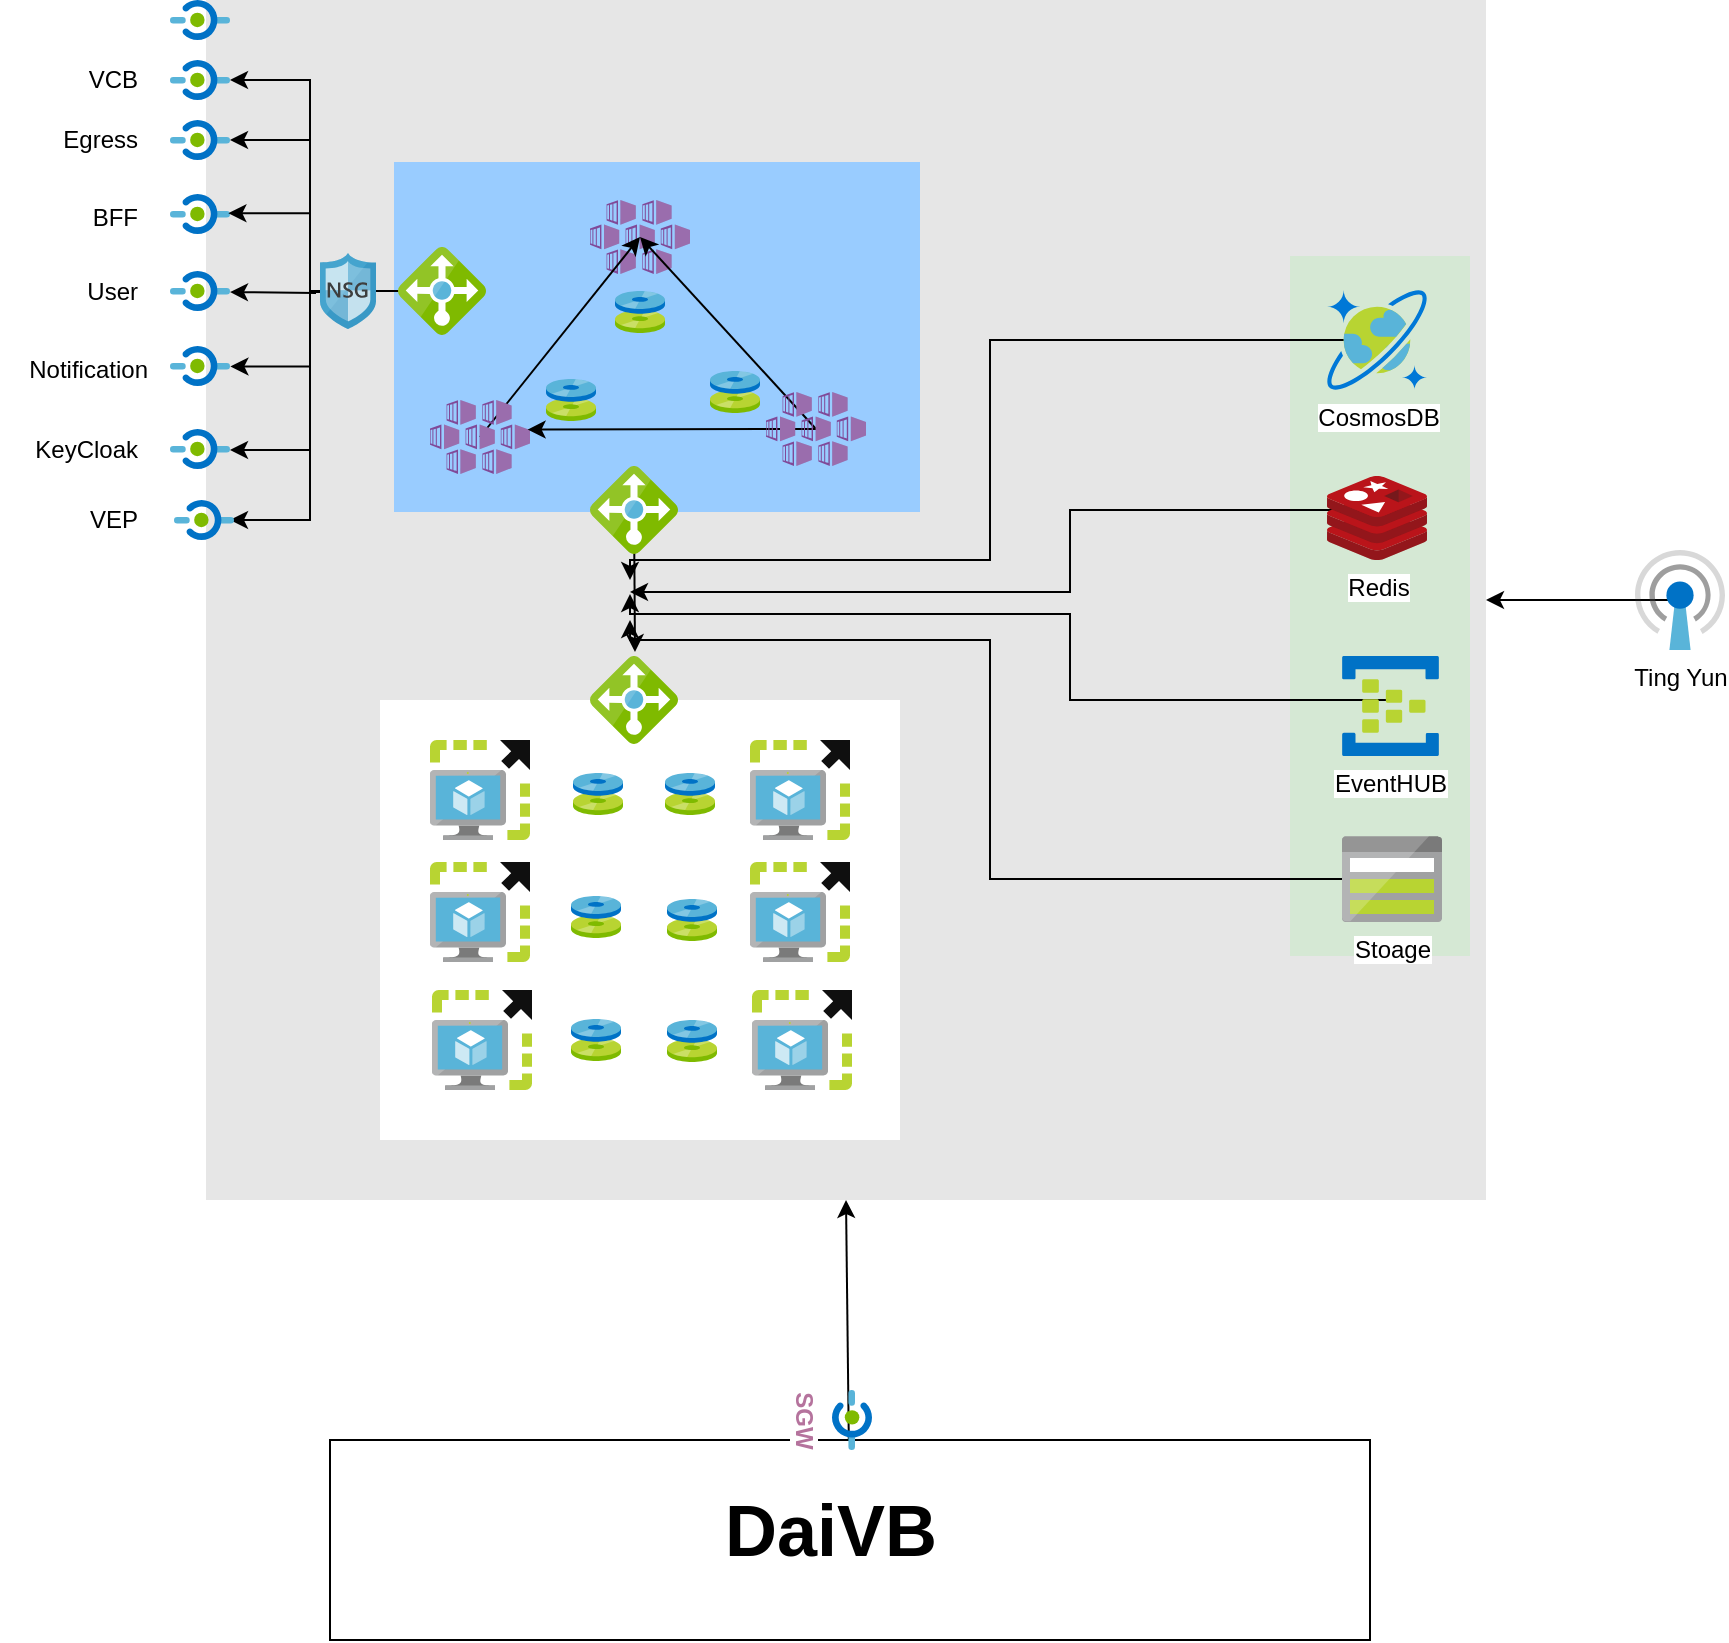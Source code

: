 <mxfile version="10.6.3" type="github"><diagram id="lR3Pl3l1HXeH8asL7zEE" name="Page-1"><mxGraphModel dx="1860" dy="538" grid="1" gridSize="10" guides="1" tooltips="1" connect="1" arrows="1" fold="1" page="1" pageScale="1" pageWidth="850" pageHeight="1100" math="0" shadow="0"><root><mxCell id="0"/><mxCell id="1" parent="0"/><mxCell id="gti2LxgYE20AVq9pcs30-89" value="" style="whiteSpace=wrap;html=1;strokeColor=none;fillColor=#E6E6E6;" vertex="1" parent="1"><mxGeometry x="78" y="40" width="640" height="600" as="geometry"/></mxCell><mxCell id="gti2LxgYE20AVq9pcs30-106" value="" style="whiteSpace=wrap;html=1;strokeColor=none;fillColor=#D5E8D4;" vertex="1" parent="1"><mxGeometry x="620" y="168" width="90" height="350" as="geometry"/></mxCell><mxCell id="gti2LxgYE20AVq9pcs30-66" value="" style="whiteSpace=wrap;html=1;strokeColor=none;" vertex="1" parent="1"><mxGeometry x="165" y="390" width="260" height="220" as="geometry"/></mxCell><mxCell id="gti2LxgYE20AVq9pcs30-57" value="" style="whiteSpace=wrap;html=1;strokeColor=none;fillColor=#99CCFF;" vertex="1" parent="1"><mxGeometry x="172" y="121" width="263" height="175" as="geometry"/></mxCell><mxCell id="gti2LxgYE20AVq9pcs30-1" value="" style="aspect=fixed;html=1;perimeter=none;align=center;shadow=0;dashed=0;image;fontSize=12;image=img/lib/mscae/Container_Service.svg;" vertex="1" parent="1"><mxGeometry x="270" y="140" width="50" height="37" as="geometry"/></mxCell><mxCell id="gti2LxgYE20AVq9pcs30-18" style="rounded=0;orthogonalLoop=1;jettySize=auto;html=1;" edge="1" parent="1" source="gti2LxgYE20AVq9pcs30-2" target="gti2LxgYE20AVq9pcs30-1"><mxGeometry relative="1" as="geometry"/></mxCell><mxCell id="gti2LxgYE20AVq9pcs30-2" value="" style="aspect=fixed;html=1;perimeter=none;align=center;shadow=0;dashed=0;image;fontSize=12;image=img/lib/mscae/Container_Service.svg;" vertex="1" parent="1"><mxGeometry x="190" y="240" width="50" height="37" as="geometry"/></mxCell><mxCell id="gti2LxgYE20AVq9pcs30-19" style="edgeStyle=none;rounded=0;orthogonalLoop=1;jettySize=auto;html=1;entryX=0.976;entryY=0.4;entryDx=0;entryDy=0;entryPerimeter=0;" edge="1" parent="1" source="gti2LxgYE20AVq9pcs30-3" target="gti2LxgYE20AVq9pcs30-2"><mxGeometry relative="1" as="geometry"/></mxCell><mxCell id="gti2LxgYE20AVq9pcs30-20" style="edgeStyle=none;rounded=0;orthogonalLoop=1;jettySize=auto;html=1;" edge="1" parent="1" source="gti2LxgYE20AVq9pcs30-3" target="gti2LxgYE20AVq9pcs30-1"><mxGeometry relative="1" as="geometry"/></mxCell><mxCell id="gti2LxgYE20AVq9pcs30-3" value="" style="aspect=fixed;html=1;perimeter=none;align=center;shadow=0;dashed=0;image;fontSize=12;image=img/lib/mscae/Container_Service.svg;" vertex="1" parent="1"><mxGeometry x="358" y="236" width="50" height="37" as="geometry"/></mxCell><mxCell id="gti2LxgYE20AVq9pcs30-158" style="edgeStyle=orthogonalEdgeStyle;rounded=0;orthogonalLoop=1;jettySize=auto;html=1;" edge="1" parent="1"><mxGeometry relative="1" as="geometry"><mxPoint x="290" y="336" as="targetPoint"/><mxPoint x="663.5" y="295" as="sourcePoint"/><Array as="points"><mxPoint x="510" y="295"/><mxPoint x="510" y="336"/></Array></mxGeometry></mxCell><mxCell id="gti2LxgYE20AVq9pcs30-4" value="Redis" style="aspect=fixed;html=1;perimeter=none;align=center;shadow=0;dashed=0;image;fontSize=12;image=img/lib/mscae/Cache_Redis_Product.svg;" vertex="1" parent="1"><mxGeometry x="638.5" y="278" width="50" height="42" as="geometry"/></mxCell><mxCell id="gti2LxgYE20AVq9pcs30-156" style="edgeStyle=orthogonalEdgeStyle;rounded=0;orthogonalLoop=1;jettySize=auto;html=1;" edge="1" parent="1" source="gti2LxgYE20AVq9pcs30-5"><mxGeometry relative="1" as="geometry"><mxPoint x="290" y="330" as="targetPoint"/><Array as="points"><mxPoint x="470" y="210"/><mxPoint x="470" y="320"/><mxPoint x="290" y="320"/></Array></mxGeometry></mxCell><mxCell id="gti2LxgYE20AVq9pcs30-5" value="CosmosDB" style="aspect=fixed;html=1;perimeter=none;align=center;shadow=0;dashed=0;image;fontSize=12;image=img/lib/mscae/CosmosDB.svg;" vertex="1" parent="1"><mxGeometry x="638.5" y="185" width="50" height="50" as="geometry"/></mxCell><mxCell id="gti2LxgYE20AVq9pcs30-160" style="edgeStyle=orthogonalEdgeStyle;rounded=0;orthogonalLoop=1;jettySize=auto;html=1;" edge="1" parent="1"><mxGeometry relative="1" as="geometry"><mxPoint x="290" y="337" as="targetPoint"/><mxPoint x="670.25" y="390" as="sourcePoint"/><Array as="points"><mxPoint x="510" y="390"/><mxPoint x="510" y="347"/><mxPoint x="290" y="347"/></Array></mxGeometry></mxCell><mxCell id="gti2LxgYE20AVq9pcs30-6" value="EventHUB" style="aspect=fixed;html=1;perimeter=none;align=center;shadow=0;dashed=0;image;fontSize=12;image=img/lib/mscae/Event_Hubs.svg;" vertex="1" parent="1"><mxGeometry x="646" y="368" width="48.5" height="50" as="geometry"/></mxCell><mxCell id="gti2LxgYE20AVq9pcs30-8" value="" style="aspect=fixed;html=1;perimeter=none;align=center;shadow=0;dashed=0;image;fontSize=12;image=img/lib/mscae/VMScale.svg;" vertex="1" parent="1"><mxGeometry x="190" y="410" width="50" height="50" as="geometry"/></mxCell><mxCell id="gti2LxgYE20AVq9pcs30-9" value="" style="aspect=fixed;html=1;perimeter=none;align=center;shadow=0;dashed=0;image;fontSize=12;image=img/lib/mscae/VMScale.svg;" vertex="1" parent="1"><mxGeometry x="350" y="410" width="50" height="50" as="geometry"/></mxCell><mxCell id="gti2LxgYE20AVq9pcs30-10" value="" style="aspect=fixed;html=1;perimeter=none;align=center;shadow=0;dashed=0;image;fontSize=12;image=img/lib/mscae/VMScale.svg;" vertex="1" parent="1"><mxGeometry x="190" y="471" width="50" height="50" as="geometry"/></mxCell><mxCell id="gti2LxgYE20AVq9pcs30-11" value="" style="aspect=fixed;html=1;perimeter=none;align=center;shadow=0;dashed=0;image;fontSize=12;image=img/lib/mscae/VMScale.svg;" vertex="1" parent="1"><mxGeometry x="350" y="471" width="50" height="50" as="geometry"/></mxCell><mxCell id="gti2LxgYE20AVq9pcs30-12" value="" style="aspect=fixed;html=1;perimeter=none;align=center;shadow=0;dashed=0;image;fontSize=12;image=img/lib/mscae/VMScale.svg;" vertex="1" parent="1"><mxGeometry x="191" y="535" width="50" height="50" as="geometry"/></mxCell><mxCell id="gti2LxgYE20AVq9pcs30-13" value="" style="aspect=fixed;html=1;perimeter=none;align=center;shadow=0;dashed=0;image;fontSize=12;image=img/lib/mscae/VMScale.svg;" vertex="1" parent="1"><mxGeometry x="351" y="535" width="50" height="50" as="geometry"/></mxCell><mxCell id="gti2LxgYE20AVq9pcs30-23" value="" style="aspect=fixed;html=1;perimeter=none;align=center;shadow=0;dashed=0;image;fontSize=12;image=img/lib/mscae/HybridConnectionEndpoint.svg;flipV=1;" vertex="1" parent="1"><mxGeometry x="60" y="100" width="30" height="20" as="geometry"/></mxCell><mxCell id="gti2LxgYE20AVq9pcs30-24" value="" style="aspect=fixed;html=1;perimeter=none;align=center;shadow=0;dashed=0;image;fontSize=12;image=img/lib/mscae/HybridConnectionEndpoint.svg;flipV=1;" vertex="1" parent="1"><mxGeometry x="60" y="137" width="30" height="20" as="geometry"/></mxCell><mxCell id="gti2LxgYE20AVq9pcs30-25" value="" style="aspect=fixed;html=1;perimeter=none;align=center;shadow=0;dashed=0;image;fontSize=12;image=img/lib/mscae/HybridConnectionEndpoint.svg;flipV=1;" vertex="1" parent="1"><mxGeometry x="60" y="254.5" width="30" height="20" as="geometry"/></mxCell><mxCell id="gti2LxgYE20AVq9pcs30-26" value="" style="aspect=fixed;html=1;perimeter=none;align=center;shadow=0;dashed=0;image;fontSize=12;image=img/lib/mscae/HybridConnectionEndpoint.svg;flipV=1;" vertex="1" parent="1"><mxGeometry x="60" y="175.5" width="30" height="20" as="geometry"/></mxCell><mxCell id="gti2LxgYE20AVq9pcs30-27" value="" style="aspect=fixed;html=1;perimeter=none;align=center;shadow=0;dashed=0;image;fontSize=12;image=img/lib/mscae/HybridConnectionEndpoint.svg;flipV=1;" vertex="1" parent="1"><mxGeometry x="60" y="213" width="30" height="20" as="geometry"/></mxCell><mxCell id="gti2LxgYE20AVq9pcs30-48" value="" style="aspect=fixed;html=1;perimeter=none;align=center;shadow=0;dashed=0;image;fontSize=12;image=img/lib/mscae/Discs.svg;" vertex="1" parent="1"><mxGeometry x="307.5" y="426.5" width="25" height="21" as="geometry"/></mxCell><mxCell id="gti2LxgYE20AVq9pcs30-49" style="edgeStyle=elbowEdgeStyle;rounded=0;orthogonalLoop=1;jettySize=auto;html=1;exitX=0.25;exitY=0;exitDx=0;exitDy=0;" edge="1" parent="1" source="gti2LxgYE20AVq9pcs30-48" target="gti2LxgYE20AVq9pcs30-48"><mxGeometry relative="1" as="geometry"/></mxCell><mxCell id="gti2LxgYE20AVq9pcs30-65" style="edgeStyle=elbowEdgeStyle;rounded=0;orthogonalLoop=1;jettySize=auto;html=1;entryX=0.509;entryY=-0.045;entryDx=0;entryDy=0;entryPerimeter=0;" edge="1" parent="1" source="gti2LxgYE20AVq9pcs30-50" target="gti2LxgYE20AVq9pcs30-52"><mxGeometry relative="1" as="geometry"/></mxCell><mxCell id="gti2LxgYE20AVq9pcs30-50" value="" style="aspect=fixed;html=1;perimeter=none;align=center;shadow=0;dashed=0;image;fontSize=12;image=img/lib/mscae/Load_Balancer_feature.svg;" vertex="1" parent="1"><mxGeometry x="270" y="273" width="44" height="44" as="geometry"/></mxCell><mxCell id="gti2LxgYE20AVq9pcs30-52" value="" style="aspect=fixed;html=1;perimeter=none;align=center;shadow=0;dashed=0;image;fontSize=12;image=img/lib/mscae/Load_Balancer_feature.svg;" vertex="1" parent="1"><mxGeometry x="270" y="368" width="44" height="44" as="geometry"/></mxCell><mxCell id="gti2LxgYE20AVq9pcs30-53" style="edgeStyle=elbowEdgeStyle;rounded=0;orthogonalLoop=1;jettySize=auto;html=1;exitX=0.25;exitY=0;exitDx=0;exitDy=0;" edge="1" parent="1" source="gti2LxgYE20AVq9pcs30-52" target="gti2LxgYE20AVq9pcs30-52"><mxGeometry relative="1" as="geometry"/></mxCell><mxCell id="gti2LxgYE20AVq9pcs30-86" style="edgeStyle=orthogonalEdgeStyle;rounded=0;orthogonalLoop=1;jettySize=auto;html=1;" edge="1" parent="1" source="gti2LxgYE20AVq9pcs30-54"><mxGeometry relative="1" as="geometry"><mxPoint x="90" y="186" as="targetPoint"/></mxGeometry></mxCell><mxCell id="gti2LxgYE20AVq9pcs30-87" style="edgeStyle=orthogonalEdgeStyle;rounded=0;orthogonalLoop=1;jettySize=auto;html=1;entryX=0.973;entryY=0.52;entryDx=0;entryDy=0;entryPerimeter=0;" edge="1" parent="1" source="gti2LxgYE20AVq9pcs30-54" target="gti2LxgYE20AVq9pcs30-24"><mxGeometry relative="1" as="geometry"><Array as="points"><mxPoint x="130" y="186"/><mxPoint x="130" y="147"/></Array></mxGeometry></mxCell><mxCell id="gti2LxgYE20AVq9pcs30-139" style="edgeStyle=orthogonalEdgeStyle;rounded=0;orthogonalLoop=1;jettySize=auto;html=1;entryX=1.007;entryY=0.49;entryDx=0;entryDy=0;entryPerimeter=0;" edge="1" parent="1" target="gti2LxgYE20AVq9pcs30-27"><mxGeometry relative="1" as="geometry"><mxPoint x="120" y="210" as="targetPoint"/><mxPoint x="150" y="186" as="sourcePoint"/><Array as="points"><mxPoint x="130" y="186"/><mxPoint x="130" y="223"/></Array></mxGeometry></mxCell><mxCell id="gti2LxgYE20AVq9pcs30-140" style="edgeStyle=orthogonalEdgeStyle;rounded=0;orthogonalLoop=1;jettySize=auto;html=1;" edge="1" parent="1" source="gti2LxgYE20AVq9pcs30-54"><mxGeometry relative="1" as="geometry"><mxPoint x="90" y="265" as="targetPoint"/><Array as="points"><mxPoint x="130" y="186"/><mxPoint x="130" y="265"/></Array></mxGeometry></mxCell><mxCell id="gti2LxgYE20AVq9pcs30-141" style="edgeStyle=orthogonalEdgeStyle;rounded=0;orthogonalLoop=1;jettySize=auto;html=1;" edge="1" parent="1" source="gti2LxgYE20AVq9pcs30-54"><mxGeometry relative="1" as="geometry"><mxPoint x="90" y="300" as="targetPoint"/><Array as="points"><mxPoint x="130" y="186"/><mxPoint x="130" y="300"/></Array></mxGeometry></mxCell><mxCell id="gti2LxgYE20AVq9pcs30-142" style="edgeStyle=orthogonalEdgeStyle;rounded=0;orthogonalLoop=1;jettySize=auto;html=1;entryX=1;entryY=0.5;entryDx=0;entryDy=0;entryPerimeter=0;" edge="1" parent="1" source="gti2LxgYE20AVq9pcs30-54" target="gti2LxgYE20AVq9pcs30-126"><mxGeometry relative="1" as="geometry"><Array as="points"><mxPoint x="130" y="186"/><mxPoint x="130" y="80"/></Array></mxGeometry></mxCell><mxCell id="gti2LxgYE20AVq9pcs30-151" style="edgeStyle=orthogonalEdgeStyle;rounded=0;orthogonalLoop=1;jettySize=auto;html=1;entryX=1;entryY=0.5;entryDx=0;entryDy=0;entryPerimeter=0;" edge="1" parent="1" source="gti2LxgYE20AVq9pcs30-54" target="gti2LxgYE20AVq9pcs30-23"><mxGeometry relative="1" as="geometry"><Array as="points"><mxPoint x="130" y="186"/><mxPoint x="130" y="110"/></Array></mxGeometry></mxCell><mxCell id="gti2LxgYE20AVq9pcs30-54" value="" style="aspect=fixed;html=1;perimeter=none;align=center;shadow=0;dashed=0;image;fontSize=12;image=img/lib/mscae/Load_Balancer_feature.svg;" vertex="1" parent="1"><mxGeometry x="174" y="163.5" width="44" height="44" as="geometry"/></mxCell><mxCell id="gti2LxgYE20AVq9pcs30-58" style="edgeStyle=elbowEdgeStyle;rounded=0;orthogonalLoop=1;jettySize=auto;html=1;exitX=0.25;exitY=0;exitDx=0;exitDy=0;" edge="1" parent="1" source="gti2LxgYE20AVq9pcs30-54" target="gti2LxgYE20AVq9pcs30-54"><mxGeometry relative="1" as="geometry"/></mxCell><mxCell id="gti2LxgYE20AVq9pcs30-67" value="" style="aspect=fixed;html=1;perimeter=none;align=center;shadow=0;dashed=0;image;fontSize=12;image=img/lib/mscae/Discs.svg;" vertex="1" parent="1"><mxGeometry x="282.5" y="185.5" width="25" height="21" as="geometry"/></mxCell><mxCell id="gti2LxgYE20AVq9pcs30-104" style="edgeStyle=none;rounded=0;orthogonalLoop=1;jettySize=auto;html=1;entryX=0.5;entryY=1;entryDx=0;entryDy=0;" edge="1" parent="1" source="gti2LxgYE20AVq9pcs30-71" target="gti2LxgYE20AVq9pcs30-89"><mxGeometry relative="1" as="geometry"/></mxCell><mxCell id="gti2LxgYE20AVq9pcs30-71" value="" style="whiteSpace=wrap;html=1;" vertex="1" parent="1"><mxGeometry x="140" y="760" width="520" height="100" as="geometry"/></mxCell><mxCell id="gti2LxgYE20AVq9pcs30-73" value="&lt;font style=&quot;font-size: 36px&quot;&gt;&lt;b&gt;DaiVB&lt;/b&gt;&lt;/font&gt;" style="text;html=1;resizable=0;autosize=1;align=center;verticalAlign=middle;points=[];fillColor=none;strokeColor=none;rounded=0;" vertex="1" parent="1"><mxGeometry x="330" y="790" width="120" height="30" as="geometry"/></mxCell><mxCell id="gti2LxgYE20AVq9pcs30-76" value="&lt;b&gt;&lt;font color=&quot;#b5739d&quot;&gt;SGW&lt;/font&gt;&lt;/b&gt;" style="aspect=fixed;html=1;perimeter=none;align=center;shadow=0;dashed=0;image;fontSize=12;image=img/lib/mscae/HybridConnectionEndpoint.svg;flipV=1;rotation=90;" vertex="1" parent="1"><mxGeometry x="386" y="740" width="30" height="20" as="geometry"/></mxCell><mxCell id="gti2LxgYE20AVq9pcs30-90" value="" style="aspect=fixed;html=1;perimeter=none;align=center;shadow=0;dashed=0;image;fontSize=12;image=img/lib/mscae/Discs.svg;" vertex="1" parent="1"><mxGeometry x="261.5" y="426.5" width="25" height="21" as="geometry"/></mxCell><mxCell id="gti2LxgYE20AVq9pcs30-94" value="" style="aspect=fixed;html=1;perimeter=none;align=center;shadow=0;dashed=0;image;fontSize=12;image=img/lib/mscae/Discs.svg;" vertex="1" parent="1"><mxGeometry x="260.5" y="488" width="25" height="21" as="geometry"/></mxCell><mxCell id="gti2LxgYE20AVq9pcs30-95" value="" style="aspect=fixed;html=1;perimeter=none;align=center;shadow=0;dashed=0;image;fontSize=12;image=img/lib/mscae/Discs.svg;" vertex="1" parent="1"><mxGeometry x="260.5" y="549.5" width="25" height="21" as="geometry"/></mxCell><mxCell id="gti2LxgYE20AVq9pcs30-96" value="" style="aspect=fixed;html=1;perimeter=none;align=center;shadow=0;dashed=0;image;fontSize=12;image=img/lib/mscae/Discs.svg;" vertex="1" parent="1"><mxGeometry x="308.5" y="489.5" width="25" height="21" as="geometry"/></mxCell><mxCell id="gti2LxgYE20AVq9pcs30-97" value="" style="aspect=fixed;html=1;perimeter=none;align=center;shadow=0;dashed=0;image;fontSize=12;image=img/lib/mscae/Discs.svg;" vertex="1" parent="1"><mxGeometry x="308.5" y="550" width="25" height="21" as="geometry"/></mxCell><mxCell id="gti2LxgYE20AVq9pcs30-113" value="&lt;div style=&quot;text-align: right&quot;&gt;&lt;span&gt;Egress&lt;/span&gt;&lt;/div&gt;" style="text;html=1;resizable=0;autosize=1;align=right;verticalAlign=middle;points=[];fillColor=none;strokeColor=none;rounded=0;" vertex="1" parent="1"><mxGeometry x="-5" y="100" width="50" height="20" as="geometry"/></mxCell><mxCell id="gti2LxgYE20AVq9pcs30-114" value="&lt;div style=&quot;text-align: right&quot;&gt;&lt;span&gt;BFF&lt;/span&gt;&lt;/div&gt;" style="text;html=1;resizable=0;autosize=1;align=right;verticalAlign=middle;points=[];fillColor=none;strokeColor=none;rounded=0;" vertex="1" parent="1"><mxGeometry x="5" y="138.5" width="40" height="20" as="geometry"/></mxCell><mxCell id="gti2LxgYE20AVq9pcs30-115" value="&lt;div style=&quot;text-align: left&quot;&gt;&lt;span&gt;User&lt;/span&gt;&lt;/div&gt;" style="text;html=1;resizable=0;autosize=1;align=right;verticalAlign=middle;points=[];fillColor=none;strokeColor=none;rounded=0;" vertex="1" parent="1"><mxGeometry x="5" y="175.5" width="40" height="20" as="geometry"/></mxCell><mxCell id="gti2LxgYE20AVq9pcs30-116" value="&lt;div style=&quot;text-align: left&quot;&gt;&lt;span&gt;Notification&lt;/span&gt;&lt;/div&gt;" style="text;html=1;resizable=0;autosize=1;align=right;verticalAlign=middle;points=[];fillColor=none;strokeColor=none;rounded=0;" vertex="1" parent="1"><mxGeometry x="-20" y="215" width="70" height="20" as="geometry"/></mxCell><mxCell id="gti2LxgYE20AVq9pcs30-117" value="&lt;div style=&quot;text-align: left&quot;&gt;&lt;span&gt;KeyCloak&lt;/span&gt;&lt;/div&gt;" style="text;html=1;resizable=0;autosize=1;align=right;verticalAlign=middle;points=[];fillColor=none;strokeColor=none;rounded=0;" vertex="1" parent="1"><mxGeometry x="-25" y="254.5" width="70" height="20" as="geometry"/></mxCell><mxCell id="gti2LxgYE20AVq9pcs30-118" value="" style="aspect=fixed;html=1;perimeter=none;align=center;shadow=0;dashed=0;image;fontSize=12;image=img/lib/mscae/HybridConnectionEndpoint.svg;flipV=1;resizable=0;" vertex="1" parent="1"><mxGeometry x="62" y="290" width="30" height="20" as="geometry"/></mxCell><mxCell id="gti2LxgYE20AVq9pcs30-125" value="" style="aspect=fixed;html=1;perimeter=none;align=center;shadow=0;dashed=0;image;fontSize=12;image=img/lib/mscae/HybridConnectionEndpoint.svg;flipV=1;" vertex="1" parent="1"><mxGeometry x="60" y="40" width="30" height="20" as="geometry"/></mxCell><mxCell id="gti2LxgYE20AVq9pcs30-126" value="" style="aspect=fixed;html=1;perimeter=none;align=center;shadow=0;dashed=0;image;fontSize=12;image=img/lib/mscae/HybridConnectionEndpoint.svg;flipV=1;" vertex="1" parent="1"><mxGeometry x="60" y="70" width="30" height="20" as="geometry"/></mxCell><mxCell id="gti2LxgYE20AVq9pcs30-132" value="&lt;div style=&quot;text-align: right&quot;&gt;&lt;span&gt;VCB&lt;/span&gt;&lt;/div&gt;" style="text;html=1;resizable=0;autosize=1;align=right;verticalAlign=middle;points=[];fillColor=none;strokeColor=none;rounded=0;" vertex="1" parent="1"><mxGeometry x="5" y="70" width="40" height="20" as="geometry"/></mxCell><mxCell id="gti2LxgYE20AVq9pcs30-134" value="&lt;div style=&quot;text-align: right&quot;&gt;&lt;span&gt;VEP&lt;/span&gt;&lt;/div&gt;" style="text;html=1;resizable=0;autosize=1;align=right;verticalAlign=middle;points=[];fillColor=none;strokeColor=none;rounded=0;" vertex="1" parent="1"><mxGeometry x="5" y="290" width="40" height="20" as="geometry"/></mxCell><mxCell id="gti2LxgYE20AVq9pcs30-145" value="" style="aspect=fixed;html=1;perimeter=none;align=center;shadow=0;dashed=0;image;fontSize=12;image=img/lib/mscae/Discs.svg;" vertex="1" parent="1"><mxGeometry x="248" y="229.5" width="25" height="21" as="geometry"/></mxCell><mxCell id="gti2LxgYE20AVq9pcs30-146" value="" style="aspect=fixed;html=1;perimeter=none;align=center;shadow=0;dashed=0;image;fontSize=12;image=img/lib/mscae/Discs.svg;" vertex="1" parent="1"><mxGeometry x="330" y="225.5" width="25" height="21" as="geometry"/></mxCell><mxCell id="gti2LxgYE20AVq9pcs30-149" value="" style="aspect=fixed;html=1;perimeter=none;align=center;shadow=0;dashed=0;image;fontSize=12;image=img/lib/mscae/NSG.svg;strokeColor=#4D4D4D;fillColor=#D5E8D4;" vertex="1" parent="1"><mxGeometry x="135" y="166.5" width="28" height="38" as="geometry"/></mxCell><mxCell id="gti2LxgYE20AVq9pcs30-157" style="edgeStyle=orthogonalEdgeStyle;rounded=0;orthogonalLoop=1;jettySize=auto;html=1;" edge="1" parent="1" source="gti2LxgYE20AVq9pcs30-155"><mxGeometry relative="1" as="geometry"><mxPoint x="290" y="350" as="targetPoint"/><Array as="points"><mxPoint x="470" y="480"/><mxPoint x="470" y="360"/><mxPoint x="290" y="360"/></Array></mxGeometry></mxCell><mxCell id="gti2LxgYE20AVq9pcs30-155" value="Stoage" style="aspect=fixed;html=1;perimeter=none;align=center;shadow=0;dashed=0;image;fontSize=12;image=img/lib/mscae/Storage.svg;strokeColor=#4D4D4D;fillColor=#D5E8D4;" vertex="1" parent="1"><mxGeometry x="646" y="458" width="50" height="43" as="geometry"/></mxCell><mxCell id="gti2LxgYE20AVq9pcs30-168" style="edgeStyle=none;rounded=0;orthogonalLoop=1;jettySize=auto;html=1;entryX=1;entryY=0.5;entryDx=0;entryDy=0;" edge="1" parent="1" source="gti2LxgYE20AVq9pcs30-164" target="gti2LxgYE20AVq9pcs30-89"><mxGeometry relative="1" as="geometry"/></mxCell><mxCell id="gti2LxgYE20AVq9pcs30-164" value="Ting Yun" style="aspect=fixed;html=1;perimeter=none;align=center;shadow=0;dashed=0;image;fontSize=12;image=img/lib/mscae/Probe.svg;strokeColor=#4D4D4D;fillColor=#99CCFF;" vertex="1" parent="1"><mxGeometry x="792.5" y="315" width="45" height="50" as="geometry"/></mxCell></root></mxGraphModel></diagram></mxfile>